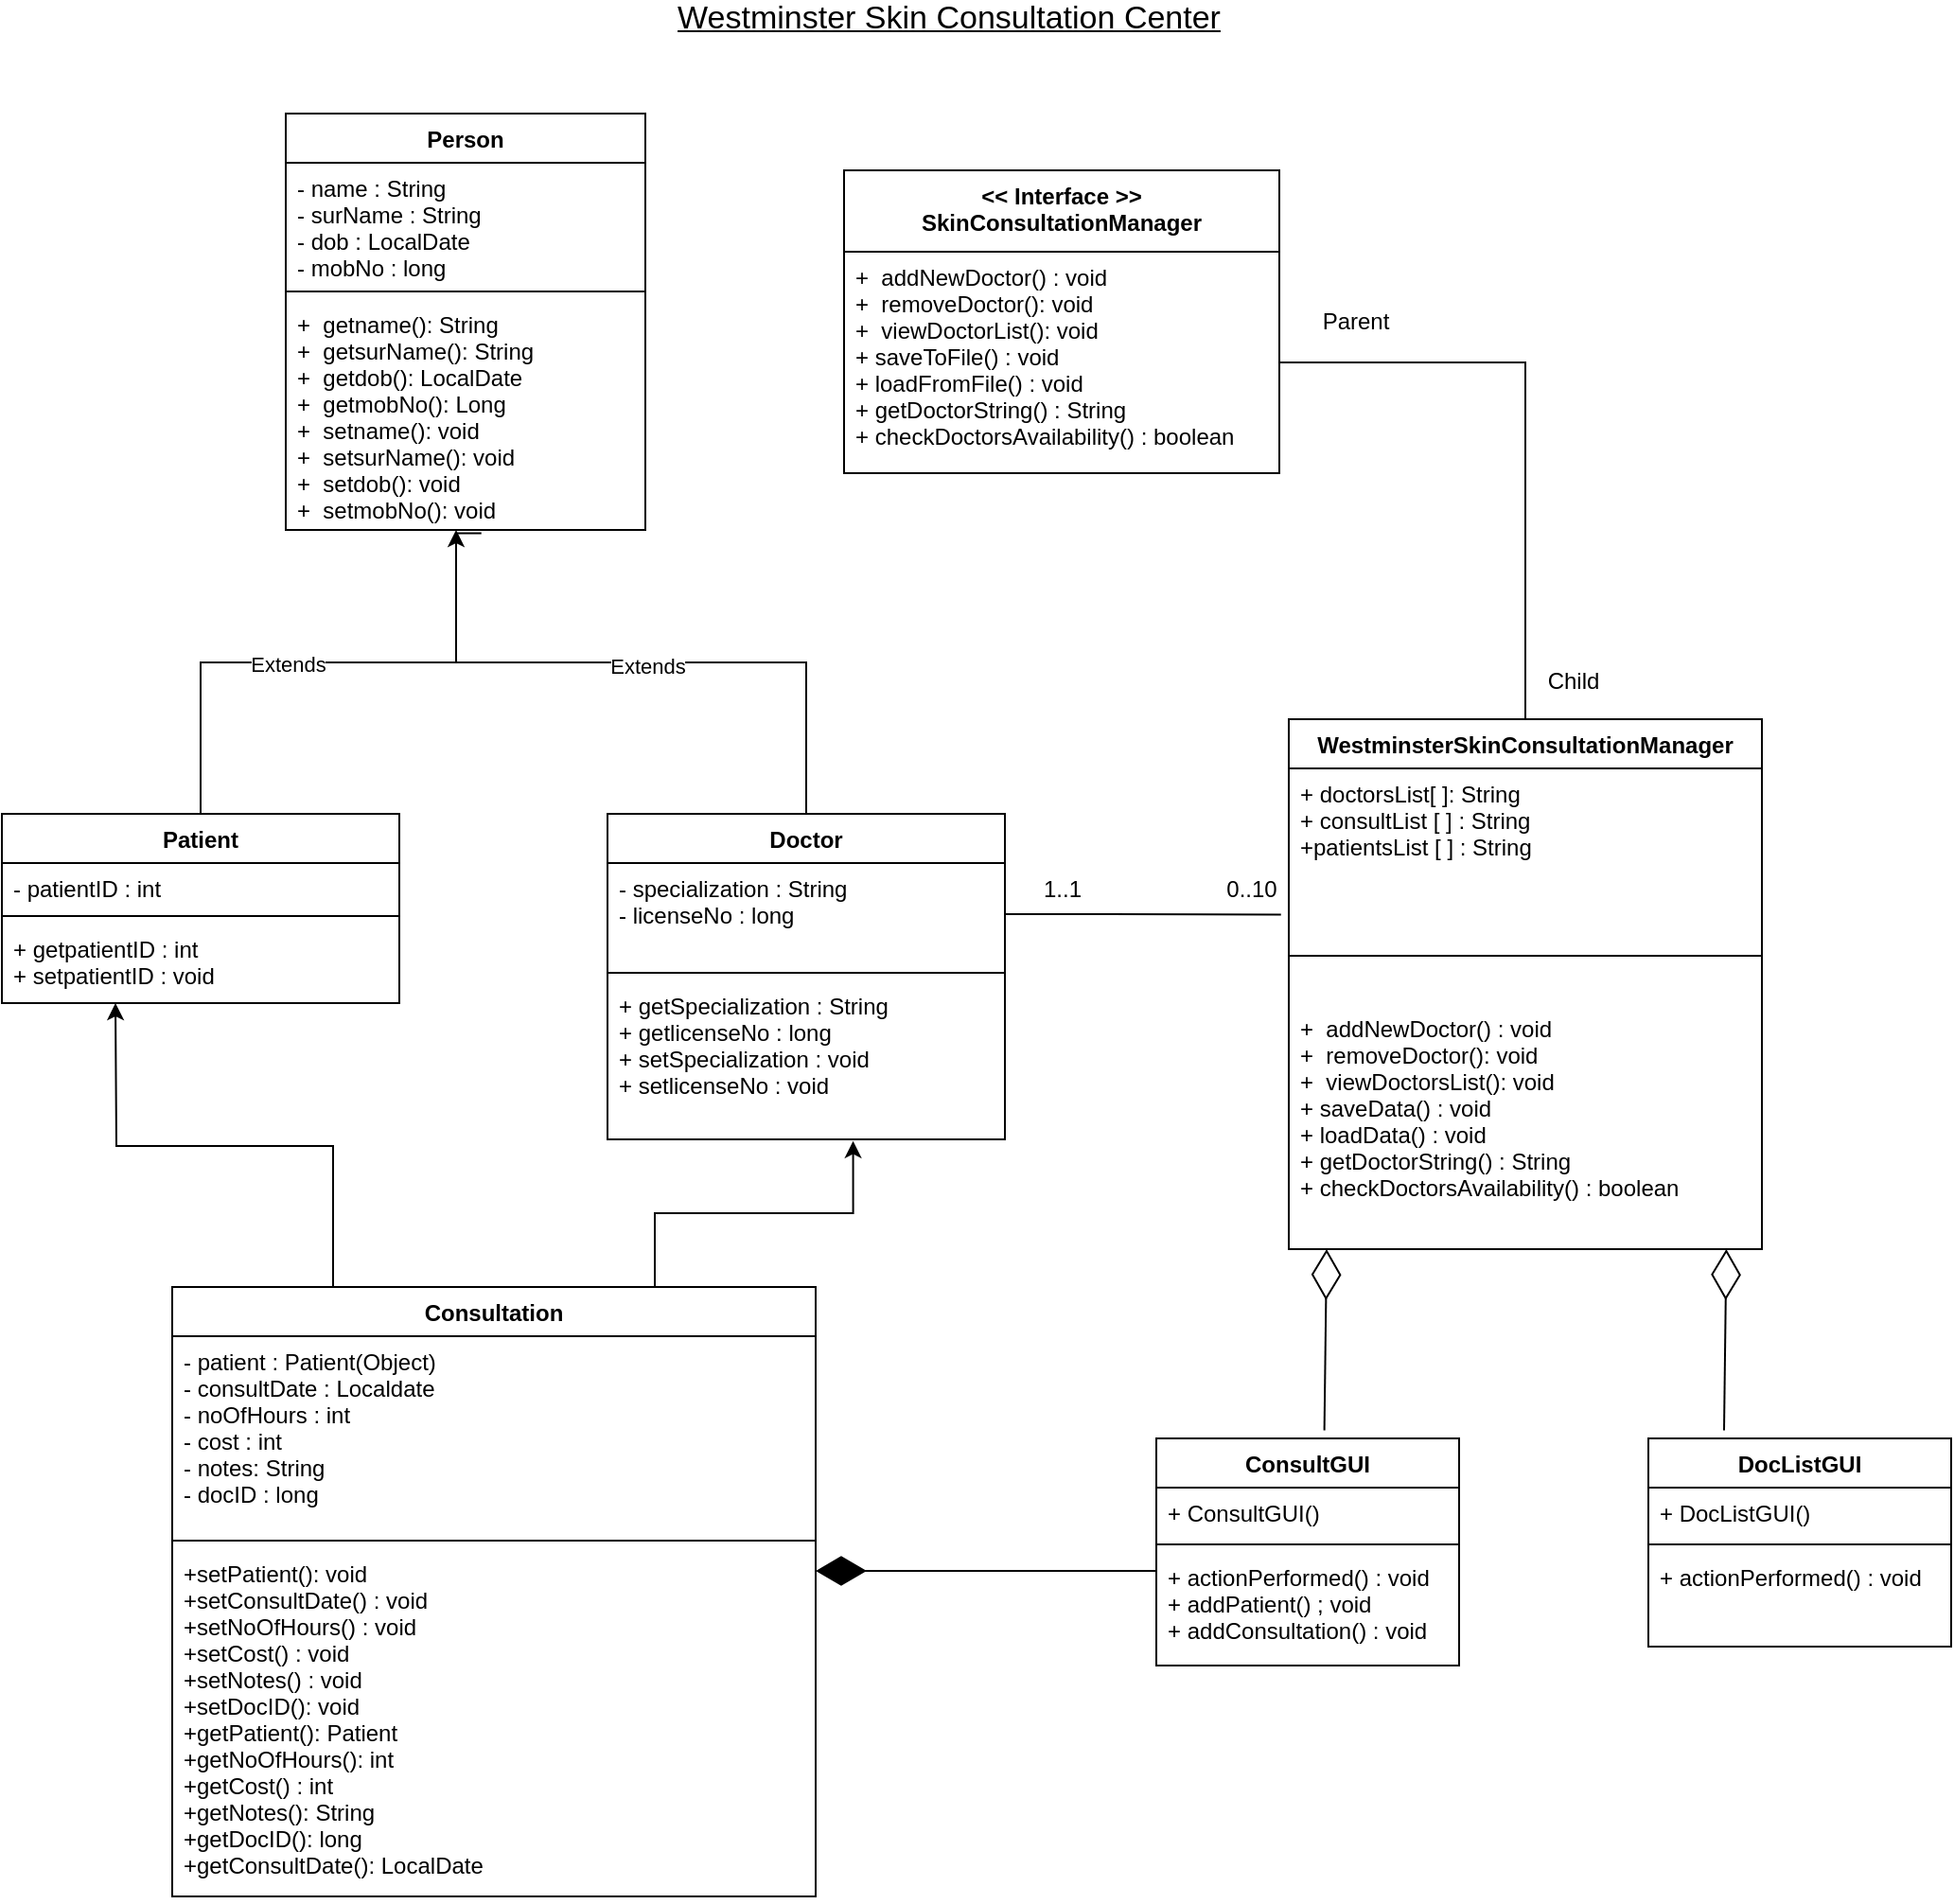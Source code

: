 <mxfile version="13.9.9" type="device"><diagram id="lvlTK0a5Ubs8f4lZVFOn" name="Page-1"><mxGraphModel dx="2905" dy="1796" grid="1" gridSize="10" guides="1" tooltips="1" connect="1" arrows="1" fold="1" page="1" pageScale="1" pageWidth="850" pageHeight="1100" math="0" shadow="0"><root><mxCell id="0"/><mxCell id="1" parent="0"/><mxCell id="Rpw6DgxMobxfXeUlyoZ--5" value="Person" style="swimlane;fontStyle=1;align=center;verticalAlign=top;childLayout=stackLayout;horizontal=1;startSize=26;horizontalStack=0;resizeParent=1;resizeParentMax=0;resizeLast=0;collapsible=1;marginBottom=0;" parent="1" vertex="1"><mxGeometry x="-720" y="-10" width="190" height="220" as="geometry"/></mxCell><mxCell id="Rpw6DgxMobxfXeUlyoZ--6" value="- name : String&#10;- surName : String&#10;- dob : LocalDate&#10;- mobNo : long" style="text;strokeColor=none;fillColor=none;align=left;verticalAlign=top;spacingLeft=4;spacingRight=4;overflow=hidden;rotatable=0;points=[[0,0.5],[1,0.5]];portConstraint=eastwest;" parent="Rpw6DgxMobxfXeUlyoZ--5" vertex="1"><mxGeometry y="26" width="190" height="64" as="geometry"/></mxCell><mxCell id="Rpw6DgxMobxfXeUlyoZ--7" value="" style="line;strokeWidth=1;fillColor=none;align=left;verticalAlign=middle;spacingTop=-1;spacingLeft=3;spacingRight=3;rotatable=0;labelPosition=right;points=[];portConstraint=eastwest;" parent="Rpw6DgxMobxfXeUlyoZ--5" vertex="1"><mxGeometry y="90" width="190" height="8" as="geometry"/></mxCell><mxCell id="Rpw6DgxMobxfXeUlyoZ--8" value="+  getname(): String&#10;+  getsurName(): String&#10;+  getdob(): LocalDate&#10;+  getmobNo(): Long&#10;+  setname(): void&#10;+  setsurName(): void&#10;+  setdob(): void&#10;+  setmobNo(): void" style="text;strokeColor=none;fillColor=none;align=left;verticalAlign=top;spacingLeft=4;spacingRight=4;overflow=hidden;rotatable=0;points=[[0,0.5],[1,0.5]];portConstraint=eastwest;" parent="Rpw6DgxMobxfXeUlyoZ--5" vertex="1"><mxGeometry y="98" width="190" height="122" as="geometry"/></mxCell><mxCell id="Rpw6DgxMobxfXeUlyoZ--42" style="edgeStyle=orthogonalEdgeStyle;rounded=0;orthogonalLoop=1;jettySize=auto;html=1;exitX=0.5;exitY=0;exitDx=0;exitDy=0;entryX=0.544;entryY=1.014;entryDx=0;entryDy=0;entryPerimeter=0;endArrow=none;endFill=0;" parent="1" source="Rpw6DgxMobxfXeUlyoZ--34" target="Rpw6DgxMobxfXeUlyoZ--8" edge="1"><mxGeometry relative="1" as="geometry"><Array as="points"><mxPoint x="-765" y="280"/><mxPoint x="-630" y="280"/><mxPoint x="-630" y="212"/></Array></mxGeometry></mxCell><mxCell id="Rpw6DgxMobxfXeUlyoZ--44" value="Extends" style="edgeLabel;html=1;align=center;verticalAlign=middle;resizable=0;points=[];" parent="Rpw6DgxMobxfXeUlyoZ--42" vertex="1" connectable="0"><mxGeometry x="-0.152" y="-1" relative="1" as="geometry"><mxPoint as="offset"/></mxGeometry></mxCell><mxCell id="Rpw6DgxMobxfXeUlyoZ--34" value="Patient" style="swimlane;fontStyle=1;align=center;verticalAlign=top;childLayout=stackLayout;horizontal=1;startSize=26;horizontalStack=0;resizeParent=1;resizeParentMax=0;resizeLast=0;collapsible=1;marginBottom=0;" parent="1" vertex="1"><mxGeometry x="-870" y="360" width="210" height="100" as="geometry"/></mxCell><mxCell id="Rpw6DgxMobxfXeUlyoZ--35" value="- patientID : int&#10;&#10;" style="text;strokeColor=none;fillColor=none;align=left;verticalAlign=top;spacingLeft=4;spacingRight=4;overflow=hidden;rotatable=0;points=[[0,0.5],[1,0.5]];portConstraint=eastwest;" parent="Rpw6DgxMobxfXeUlyoZ--34" vertex="1"><mxGeometry y="26" width="210" height="24" as="geometry"/></mxCell><mxCell id="Rpw6DgxMobxfXeUlyoZ--36" value="" style="line;strokeWidth=1;fillColor=none;align=left;verticalAlign=middle;spacingTop=-1;spacingLeft=3;spacingRight=3;rotatable=0;labelPosition=right;points=[];portConstraint=eastwest;" parent="Rpw6DgxMobxfXeUlyoZ--34" vertex="1"><mxGeometry y="50" width="210" height="8" as="geometry"/></mxCell><mxCell id="Rpw6DgxMobxfXeUlyoZ--37" value="+ getpatientID : int&#10;+ setpatientID : void" style="text;strokeColor=none;fillColor=none;align=left;verticalAlign=top;spacingLeft=4;spacingRight=4;overflow=hidden;rotatable=0;points=[[0,0.5],[1,0.5]];portConstraint=eastwest;" parent="Rpw6DgxMobxfXeUlyoZ--34" vertex="1"><mxGeometry y="58" width="210" height="42" as="geometry"/></mxCell><mxCell id="Rpw6DgxMobxfXeUlyoZ--43" style="edgeStyle=orthogonalEdgeStyle;rounded=0;orthogonalLoop=1;jettySize=auto;html=1;exitX=0.5;exitY=0;exitDx=0;exitDy=0;" parent="1" source="Rpw6DgxMobxfXeUlyoZ--38" edge="1"><mxGeometry relative="1" as="geometry"><mxPoint x="-630" y="210" as="targetPoint"/><Array as="points"><mxPoint x="-445" y="280"/><mxPoint x="-630" y="280"/></Array></mxGeometry></mxCell><mxCell id="Rpw6DgxMobxfXeUlyoZ--45" value="Extends" style="edgeLabel;html=1;align=center;verticalAlign=middle;resizable=0;points=[];" parent="Rpw6DgxMobxfXeUlyoZ--43" vertex="1" connectable="0"><mxGeometry x="-0.018" y="2" relative="1" as="geometry"><mxPoint as="offset"/></mxGeometry></mxCell><mxCell id="Rpw6DgxMobxfXeUlyoZ--38" value="Doctor" style="swimlane;fontStyle=1;align=center;verticalAlign=top;childLayout=stackLayout;horizontal=1;startSize=26;horizontalStack=0;resizeParent=1;resizeParentMax=0;resizeLast=0;collapsible=1;marginBottom=0;" parent="1" vertex="1"><mxGeometry x="-550" y="360" width="210" height="172" as="geometry"/></mxCell><mxCell id="Rpw6DgxMobxfXeUlyoZ--39" value="- specialization : String&#10;- licenseNo : long&#10;" style="text;strokeColor=none;fillColor=none;align=left;verticalAlign=top;spacingLeft=4;spacingRight=4;overflow=hidden;rotatable=0;points=[[0,0.5],[1,0.5]];portConstraint=eastwest;" parent="Rpw6DgxMobxfXeUlyoZ--38" vertex="1"><mxGeometry y="26" width="210" height="54" as="geometry"/></mxCell><mxCell id="Rpw6DgxMobxfXeUlyoZ--40" value="" style="line;strokeWidth=1;fillColor=none;align=left;verticalAlign=middle;spacingTop=-1;spacingLeft=3;spacingRight=3;rotatable=0;labelPosition=right;points=[];portConstraint=eastwest;" parent="Rpw6DgxMobxfXeUlyoZ--38" vertex="1"><mxGeometry y="80" width="210" height="8" as="geometry"/></mxCell><mxCell id="Rpw6DgxMobxfXeUlyoZ--41" value="+ getSpecialization : String&#10;+ getlicenseNo : long&#10;+ setSpecialization : void&#10;+ setlicenseNo : void" style="text;strokeColor=none;fillColor=none;align=left;verticalAlign=top;spacingLeft=4;spacingRight=4;overflow=hidden;rotatable=0;points=[[0,0.5],[1,0.5]];portConstraint=eastwest;" parent="Rpw6DgxMobxfXeUlyoZ--38" vertex="1"><mxGeometry y="88" width="210" height="84" as="geometry"/></mxCell><mxCell id="Rpw6DgxMobxfXeUlyoZ--50" style="edgeStyle=orthogonalEdgeStyle;rounded=0;orthogonalLoop=1;jettySize=auto;html=1;exitX=0.25;exitY=0;exitDx=0;exitDy=0;endArrow=classic;endFill=1;" parent="1" source="Rpw6DgxMobxfXeUlyoZ--46" edge="1"><mxGeometry relative="1" as="geometry"><mxPoint x="-810" y="460" as="targetPoint"/></mxGeometry></mxCell><mxCell id="Rpw6DgxMobxfXeUlyoZ--51" style="edgeStyle=orthogonalEdgeStyle;rounded=0;orthogonalLoop=1;jettySize=auto;html=1;exitX=0.75;exitY=0;exitDx=0;exitDy=0;endArrow=classic;endFill=1;entryX=0.618;entryY=1.01;entryDx=0;entryDy=0;entryPerimeter=0;" parent="1" source="Rpw6DgxMobxfXeUlyoZ--46" target="Rpw6DgxMobxfXeUlyoZ--41" edge="1"><mxGeometry relative="1" as="geometry"><mxPoint x="-420" y="540" as="targetPoint"/></mxGeometry></mxCell><mxCell id="Rpw6DgxMobxfXeUlyoZ--46" value="Consultation" style="swimlane;fontStyle=1;align=center;verticalAlign=top;childLayout=stackLayout;horizontal=1;startSize=26;horizontalStack=0;resizeParent=1;resizeParentMax=0;resizeLast=0;collapsible=1;marginBottom=0;" parent="1" vertex="1"><mxGeometry x="-780" y="610" width="340" height="322" as="geometry"/></mxCell><mxCell id="Rpw6DgxMobxfXeUlyoZ--47" value="- patient : Patient(Object)&#10;- consultDate : Localdate&#10;- noOfHours : int&#10;- cost : int&#10;- notes: String&#10;- docID : long" style="text;strokeColor=none;fillColor=none;align=left;verticalAlign=top;spacingLeft=4;spacingRight=4;overflow=hidden;rotatable=0;points=[[0,0.5],[1,0.5]];portConstraint=eastwest;" parent="Rpw6DgxMobxfXeUlyoZ--46" vertex="1"><mxGeometry y="26" width="340" height="104" as="geometry"/></mxCell><mxCell id="Rpw6DgxMobxfXeUlyoZ--48" value="" style="line;strokeWidth=1;fillColor=none;align=left;verticalAlign=middle;spacingTop=-1;spacingLeft=3;spacingRight=3;rotatable=0;labelPosition=right;points=[];portConstraint=eastwest;" parent="Rpw6DgxMobxfXeUlyoZ--46" vertex="1"><mxGeometry y="130" width="340" height="8" as="geometry"/></mxCell><mxCell id="Rpw6DgxMobxfXeUlyoZ--49" value="+setPatient(): void&#10;+setConsultDate() : void&#10;+setNoOfHours() : void&#10;+setCost() : void&#10;+setNotes() : void&#10;+setDocID(): void&#10;+getPatient(): Patient&#10;+getNoOfHours(): int&#10;+getCost() : int&#10;+getNotes(): String&#10;+getDocID(): long&#10;+getConsultDate(): LocalDate" style="text;strokeColor=none;fillColor=none;align=left;verticalAlign=top;spacingLeft=4;spacingRight=4;overflow=hidden;rotatable=0;points=[[0,0.5],[1,0.5]];portConstraint=eastwest;" parent="Rpw6DgxMobxfXeUlyoZ--46" vertex="1"><mxGeometry y="138" width="340" height="184" as="geometry"/></mxCell><mxCell id="Rpw6DgxMobxfXeUlyoZ--52" value="WestminsterSkinConsultationManager" style="swimlane;fontStyle=1;align=center;verticalAlign=top;childLayout=stackLayout;horizontal=1;startSize=26;horizontalStack=0;resizeParent=1;resizeParentMax=0;resizeLast=0;collapsible=1;marginBottom=0;" parent="1" vertex="1"><mxGeometry x="-190" y="310" width="250" height="280" as="geometry"/></mxCell><mxCell id="Rpw6DgxMobxfXeUlyoZ--53" value="+ doctorsList[ ]: String&#10;+ consultList [ ] : String&#10;+patientsList [ ] : String" style="text;strokeColor=none;fillColor=none;align=left;verticalAlign=top;spacingLeft=4;spacingRight=4;overflow=hidden;rotatable=0;points=[[0,0.5],[1,0.5]];portConstraint=eastwest;" parent="Rpw6DgxMobxfXeUlyoZ--52" vertex="1"><mxGeometry y="26" width="250" height="74" as="geometry"/></mxCell><mxCell id="Rpw6DgxMobxfXeUlyoZ--54" value="" style="line;strokeWidth=1;fillColor=none;align=left;verticalAlign=middle;spacingTop=-1;spacingLeft=3;spacingRight=3;rotatable=0;labelPosition=right;points=[];portConstraint=eastwest;" parent="Rpw6DgxMobxfXeUlyoZ--52" vertex="1"><mxGeometry y="100" width="250" height="50" as="geometry"/></mxCell><mxCell id="Rpw6DgxMobxfXeUlyoZ--55" value="+  addNewDoctor() : void&#10;+  removeDoctor(): void&#10;+  viewDoctorsList(): void&#10;+ saveData() : void&#10;+ loadData() : void&#10;+ getDoctorString() : String&#10;+ checkDoctorsAvailability() : boolean&#10;&#10;" style="text;strokeColor=none;fillColor=none;align=left;verticalAlign=top;spacingLeft=4;spacingRight=4;overflow=hidden;rotatable=0;points=[[0,0.5],[1,0.5]];portConstraint=eastwest;" parent="Rpw6DgxMobxfXeUlyoZ--52" vertex="1"><mxGeometry y="150" width="250" height="130" as="geometry"/></mxCell><mxCell id="Rpw6DgxMobxfXeUlyoZ--56" style="edgeStyle=orthogonalEdgeStyle;rounded=0;orthogonalLoop=1;jettySize=auto;html=1;endArrow=none;endFill=0;entryX=0.897;entryY=1.162;entryDx=0;entryDy=0;entryPerimeter=0;" parent="1" source="Rpw6DgxMobxfXeUlyoZ--39" target="Rpw6DgxMobxfXeUlyoZ--58" edge="1"><mxGeometry relative="1" as="geometry"><mxPoint x="-70" y="413" as="targetPoint"/></mxGeometry></mxCell><mxCell id="Rpw6DgxMobxfXeUlyoZ--57" value="1..1" style="text;html=1;align=center;verticalAlign=middle;resizable=0;points=[];autosize=1;" parent="1" vertex="1"><mxGeometry x="-330" y="390" width="40" height="20" as="geometry"/></mxCell><mxCell id="Rpw6DgxMobxfXeUlyoZ--58" value="0..10" style="text;html=1;align=center;verticalAlign=middle;resizable=0;points=[];autosize=1;" parent="1" vertex="1"><mxGeometry x="-230" y="390" width="40" height="20" as="geometry"/></mxCell><mxCell id="Rpw6DgxMobxfXeUlyoZ--59" value="&lt;&lt; Interface &gt;&gt;&#10;SkinConsultationManager " style="swimlane;fontStyle=1;align=center;verticalAlign=top;childLayout=stackLayout;horizontal=1;startSize=43;horizontalStack=0;resizeParent=1;resizeParentMax=0;resizeLast=0;collapsible=1;marginBottom=0;" parent="1" vertex="1"><mxGeometry x="-425" y="20" width="230" height="160" as="geometry"><mxRectangle x="470" y="187" width="180" height="43" as="alternateBounds"/></mxGeometry></mxCell><mxCell id="Rpw6DgxMobxfXeUlyoZ--60" value="+  addNewDoctor() : void&#10;+  removeDoctor(): void&#10;+  viewDoctorList(): void&#10;+ saveToFile() : void&#10;+ loadFromFile() : void&#10;+ getDoctorString() : String&#10;+ checkDoctorsAvailability() : boolean&#10;&#10;" style="text;strokeColor=none;fillColor=none;align=left;verticalAlign=top;spacingLeft=4;spacingRight=4;overflow=hidden;rotatable=0;points=[[0,0.5],[1,0.5]];portConstraint=eastwest;" parent="Rpw6DgxMobxfXeUlyoZ--59" vertex="1"><mxGeometry y="43" width="230" height="117" as="geometry"/></mxCell><mxCell id="Rpw6DgxMobxfXeUlyoZ--61" style="edgeStyle=orthogonalEdgeStyle;rounded=0;orthogonalLoop=1;jettySize=auto;html=1;endArrow=none;endFill=0;" parent="1" source="Rpw6DgxMobxfXeUlyoZ--60" target="Rpw6DgxMobxfXeUlyoZ--52" edge="1"><mxGeometry relative="1" as="geometry"/></mxCell><mxCell id="Rpw6DgxMobxfXeUlyoZ--62" value="Child" style="text;html=1;align=center;verticalAlign=middle;resizable=0;points=[];autosize=1;" parent="1" vertex="1"><mxGeometry x="-60" y="280" width="40" height="20" as="geometry"/></mxCell><mxCell id="Rpw6DgxMobxfXeUlyoZ--63" value="Parent" style="text;html=1;align=center;verticalAlign=middle;resizable=0;points=[];autosize=1;" parent="1" vertex="1"><mxGeometry x="-180" y="90" width="50" height="20" as="geometry"/></mxCell><mxCell id="Rpw6DgxMobxfXeUlyoZ--64" value="&lt;font style=&quot;font-size: 17px&quot;&gt;&lt;u&gt;Westminster Skin Consultation Center&lt;/u&gt;&lt;/font&gt;" style="text;html=1;align=center;verticalAlign=middle;resizable=0;points=[];autosize=1;" parent="1" vertex="1"><mxGeometry x="-520" y="-70" width="300" height="20" as="geometry"/></mxCell><mxCell id="Rpw6DgxMobxfXeUlyoZ--65" value="DocListGUI" style="swimlane;fontStyle=1;align=center;verticalAlign=top;childLayout=stackLayout;horizontal=1;startSize=26;horizontalStack=0;resizeParent=1;resizeParentMax=0;resizeLast=0;collapsible=1;marginBottom=0;" parent="1" vertex="1"><mxGeometry y="690" width="160" height="110" as="geometry"/></mxCell><mxCell id="Rpw6DgxMobxfXeUlyoZ--66" value="+ DocListGUI()&#10;" style="text;strokeColor=none;fillColor=none;align=left;verticalAlign=top;spacingLeft=4;spacingRight=4;overflow=hidden;rotatable=0;points=[[0,0.5],[1,0.5]];portConstraint=eastwest;" parent="Rpw6DgxMobxfXeUlyoZ--65" vertex="1"><mxGeometry y="26" width="160" height="26" as="geometry"/></mxCell><mxCell id="Rpw6DgxMobxfXeUlyoZ--67" value="" style="line;strokeWidth=1;fillColor=none;align=left;verticalAlign=middle;spacingTop=-1;spacingLeft=3;spacingRight=3;rotatable=0;labelPosition=right;points=[];portConstraint=eastwest;" parent="Rpw6DgxMobxfXeUlyoZ--65" vertex="1"><mxGeometry y="52" width="160" height="8" as="geometry"/></mxCell><mxCell id="Rpw6DgxMobxfXeUlyoZ--68" value="+ actionPerformed() : void" style="text;strokeColor=none;fillColor=none;align=left;verticalAlign=top;spacingLeft=4;spacingRight=4;overflow=hidden;rotatable=0;points=[[0,0.5],[1,0.5]];portConstraint=eastwest;" parent="Rpw6DgxMobxfXeUlyoZ--65" vertex="1"><mxGeometry y="60" width="160" height="50" as="geometry"/></mxCell><mxCell id="Rpw6DgxMobxfXeUlyoZ--69" value="ConsultGUI" style="swimlane;fontStyle=1;align=center;verticalAlign=top;childLayout=stackLayout;horizontal=1;startSize=26;horizontalStack=0;resizeParent=1;resizeParentMax=0;resizeLast=0;collapsible=1;marginBottom=0;" parent="1" vertex="1"><mxGeometry x="-260" y="690" width="160" height="120" as="geometry"/></mxCell><mxCell id="Rpw6DgxMobxfXeUlyoZ--70" value="+ ConsultGUI()" style="text;strokeColor=none;fillColor=none;align=left;verticalAlign=top;spacingLeft=4;spacingRight=4;overflow=hidden;rotatable=0;points=[[0,0.5],[1,0.5]];portConstraint=eastwest;" parent="Rpw6DgxMobxfXeUlyoZ--69" vertex="1"><mxGeometry y="26" width="160" height="26" as="geometry"/></mxCell><mxCell id="Rpw6DgxMobxfXeUlyoZ--71" value="" style="line;strokeWidth=1;fillColor=none;align=left;verticalAlign=middle;spacingTop=-1;spacingLeft=3;spacingRight=3;rotatable=0;labelPosition=right;points=[];portConstraint=eastwest;" parent="Rpw6DgxMobxfXeUlyoZ--69" vertex="1"><mxGeometry y="52" width="160" height="8" as="geometry"/></mxCell><mxCell id="Rpw6DgxMobxfXeUlyoZ--72" value="+ actionPerformed() : void&#10;+ addPatient() ; void&#10;+ addConsultation() : void&#10;" style="text;strokeColor=none;fillColor=none;align=left;verticalAlign=top;spacingLeft=4;spacingRight=4;overflow=hidden;rotatable=0;points=[[0,0.5],[1,0.5]];portConstraint=eastwest;" parent="Rpw6DgxMobxfXeUlyoZ--69" vertex="1"><mxGeometry y="60" width="160" height="60" as="geometry"/></mxCell><mxCell id="Rpw6DgxMobxfXeUlyoZ--77" value="" style="endArrow=diamondThin;endFill=1;endSize=24;html=1;strokeColor=#000000;" parent="1" edge="1"><mxGeometry width="160" relative="1" as="geometry"><mxPoint x="-260" y="760" as="sourcePoint"/><mxPoint x="-440" y="760" as="targetPoint"/></mxGeometry></mxCell><mxCell id="pxNV3P8juxR8Kh-WUGf2-1" value="" style="endArrow=diamondThin;endFill=0;endSize=24;html=1;exitX=0.555;exitY=-0.035;exitDx=0;exitDy=0;exitPerimeter=0;entryX=0.08;entryY=1;entryDx=0;entryDy=0;entryPerimeter=0;" edge="1" parent="1" source="Rpw6DgxMobxfXeUlyoZ--69" target="Rpw6DgxMobxfXeUlyoZ--55"><mxGeometry width="160" relative="1" as="geometry"><mxPoint x="-210" y="660" as="sourcePoint"/><mxPoint x="-170" y="600" as="targetPoint"/></mxGeometry></mxCell><mxCell id="pxNV3P8juxR8Kh-WUGf2-2" value="" style="endArrow=diamondThin;endFill=0;endSize=24;html=1;exitX=0.555;exitY=-0.035;exitDx=0;exitDy=0;exitPerimeter=0;entryX=0.08;entryY=1;entryDx=0;entryDy=0;entryPerimeter=0;" edge="1" parent="1"><mxGeometry width="160" relative="1" as="geometry"><mxPoint x="40.0" y="685.8" as="sourcePoint"/><mxPoint x="41.2" y="590" as="targetPoint"/></mxGeometry></mxCell></root></mxGraphModel></diagram></mxfile>